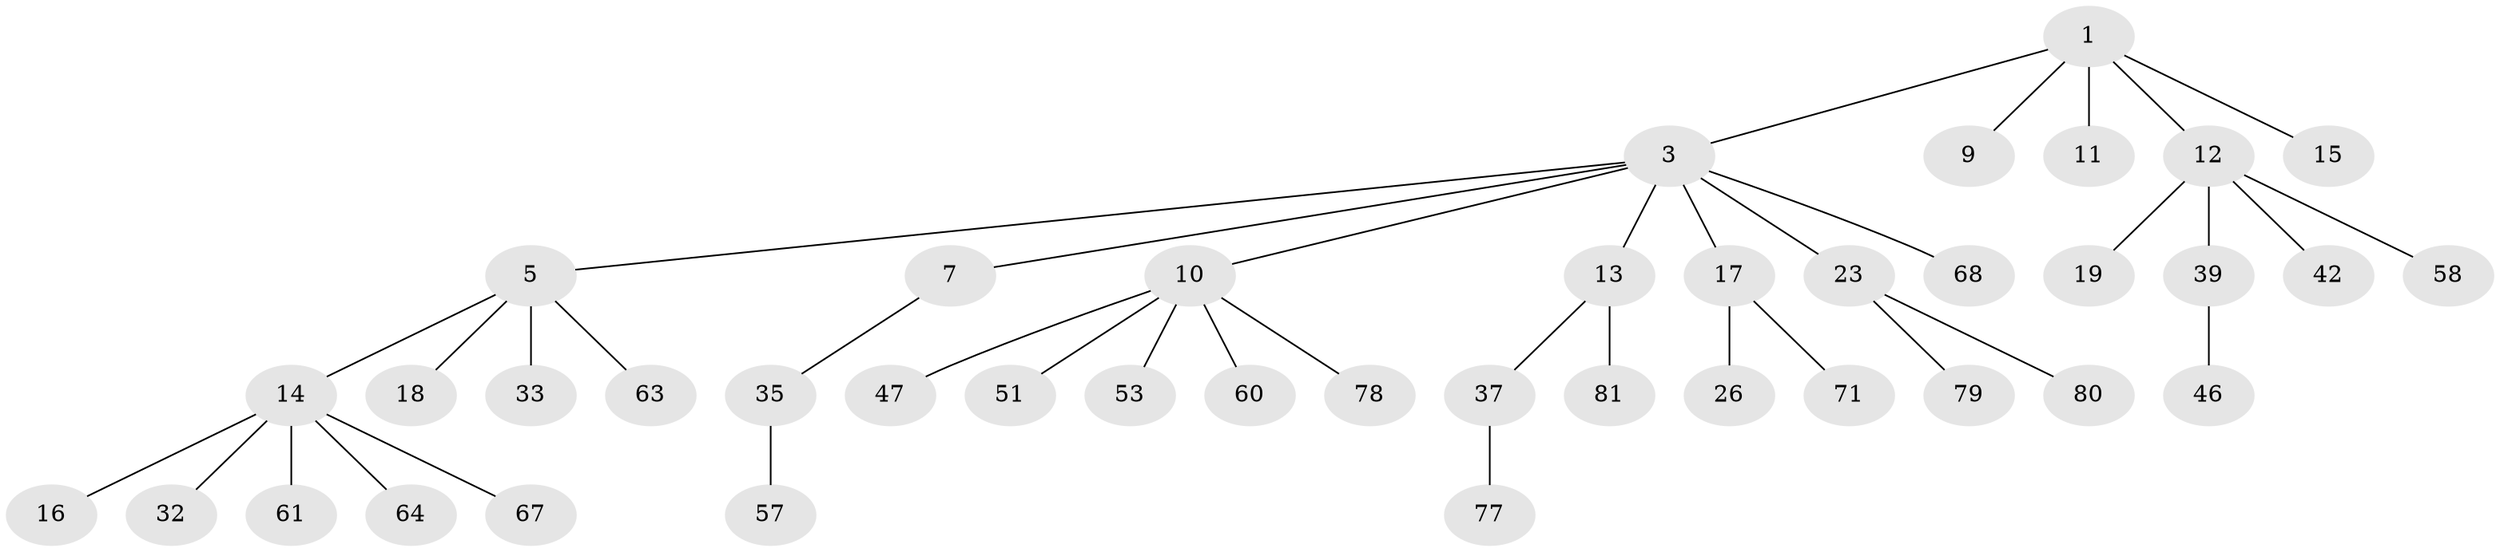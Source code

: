 // original degree distribution, {2: 0.2804878048780488, 5: 0.07317073170731707, 3: 0.08536585365853659, 4: 0.036585365853658534, 1: 0.5, 6: 0.024390243902439025}
// Generated by graph-tools (version 1.1) at 2025/15/03/09/25 04:15:34]
// undirected, 41 vertices, 40 edges
graph export_dot {
graph [start="1"]
  node [color=gray90,style=filled];
  1 [super="+2"];
  3 [super="+4+55"];
  5 [super="+48+8"];
  7 [super="+28+76+59"];
  9;
  10 [super="+20"];
  11 [super="+31"];
  12 [super="+40"];
  13 [super="+72+34+36+38"];
  14 [super="+29+44"];
  15 [super="+82"];
  16 [super="+69+21"];
  17 [super="+45"];
  18;
  19 [super="+70"];
  23 [super="+27"];
  26 [super="+43"];
  32;
  33 [super="+54"];
  35;
  37 [super="+73"];
  39;
  42;
  46;
  47;
  51;
  53;
  57;
  58;
  60;
  61;
  63;
  64;
  67;
  68;
  71;
  77;
  78;
  79;
  80;
  81;
  1 -- 3;
  1 -- 9;
  1 -- 11;
  1 -- 12;
  1 -- 15;
  3 -- 5;
  3 -- 10;
  3 -- 17;
  3 -- 68;
  3 -- 23;
  3 -- 7;
  3 -- 13;
  5 -- 63;
  5 -- 33;
  5 -- 18;
  5 -- 14;
  7 -- 35;
  10 -- 51;
  10 -- 53;
  10 -- 60;
  10 -- 78;
  10 -- 47;
  12 -- 19;
  12 -- 39;
  12 -- 58;
  12 -- 42;
  13 -- 81;
  13 -- 37;
  14 -- 16;
  14 -- 32;
  14 -- 61;
  14 -- 64;
  14 -- 67;
  17 -- 26;
  17 -- 71;
  23 -- 80;
  23 -- 79;
  35 -- 57;
  37 -- 77;
  39 -- 46;
}
